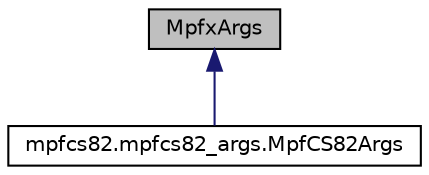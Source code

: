 digraph G
{
  edge [fontname="Helvetica",fontsize="10",labelfontname="Helvetica",labelfontsize="10"];
  node [fontname="Helvetica",fontsize="10",shape=record];
  Node1 [label="MpfxArgs",height=0.2,width=0.4,color="black", fillcolor="grey75", style="filled" fontcolor="black"];
  Node1 -> Node2 [dir=back,color="midnightblue",fontsize="10",style="solid",fontname="Helvetica"];
  Node2 [label="mpfcs82.mpfcs82_args.MpfCS82Args",height=0.2,width=0.4,color="black", fillcolor="white", style="filled",URL="$classmpfcs82_1_1mpfcs82__args_1_1MpfCS82Args.html",tooltip="Management of command-line options."];
}
